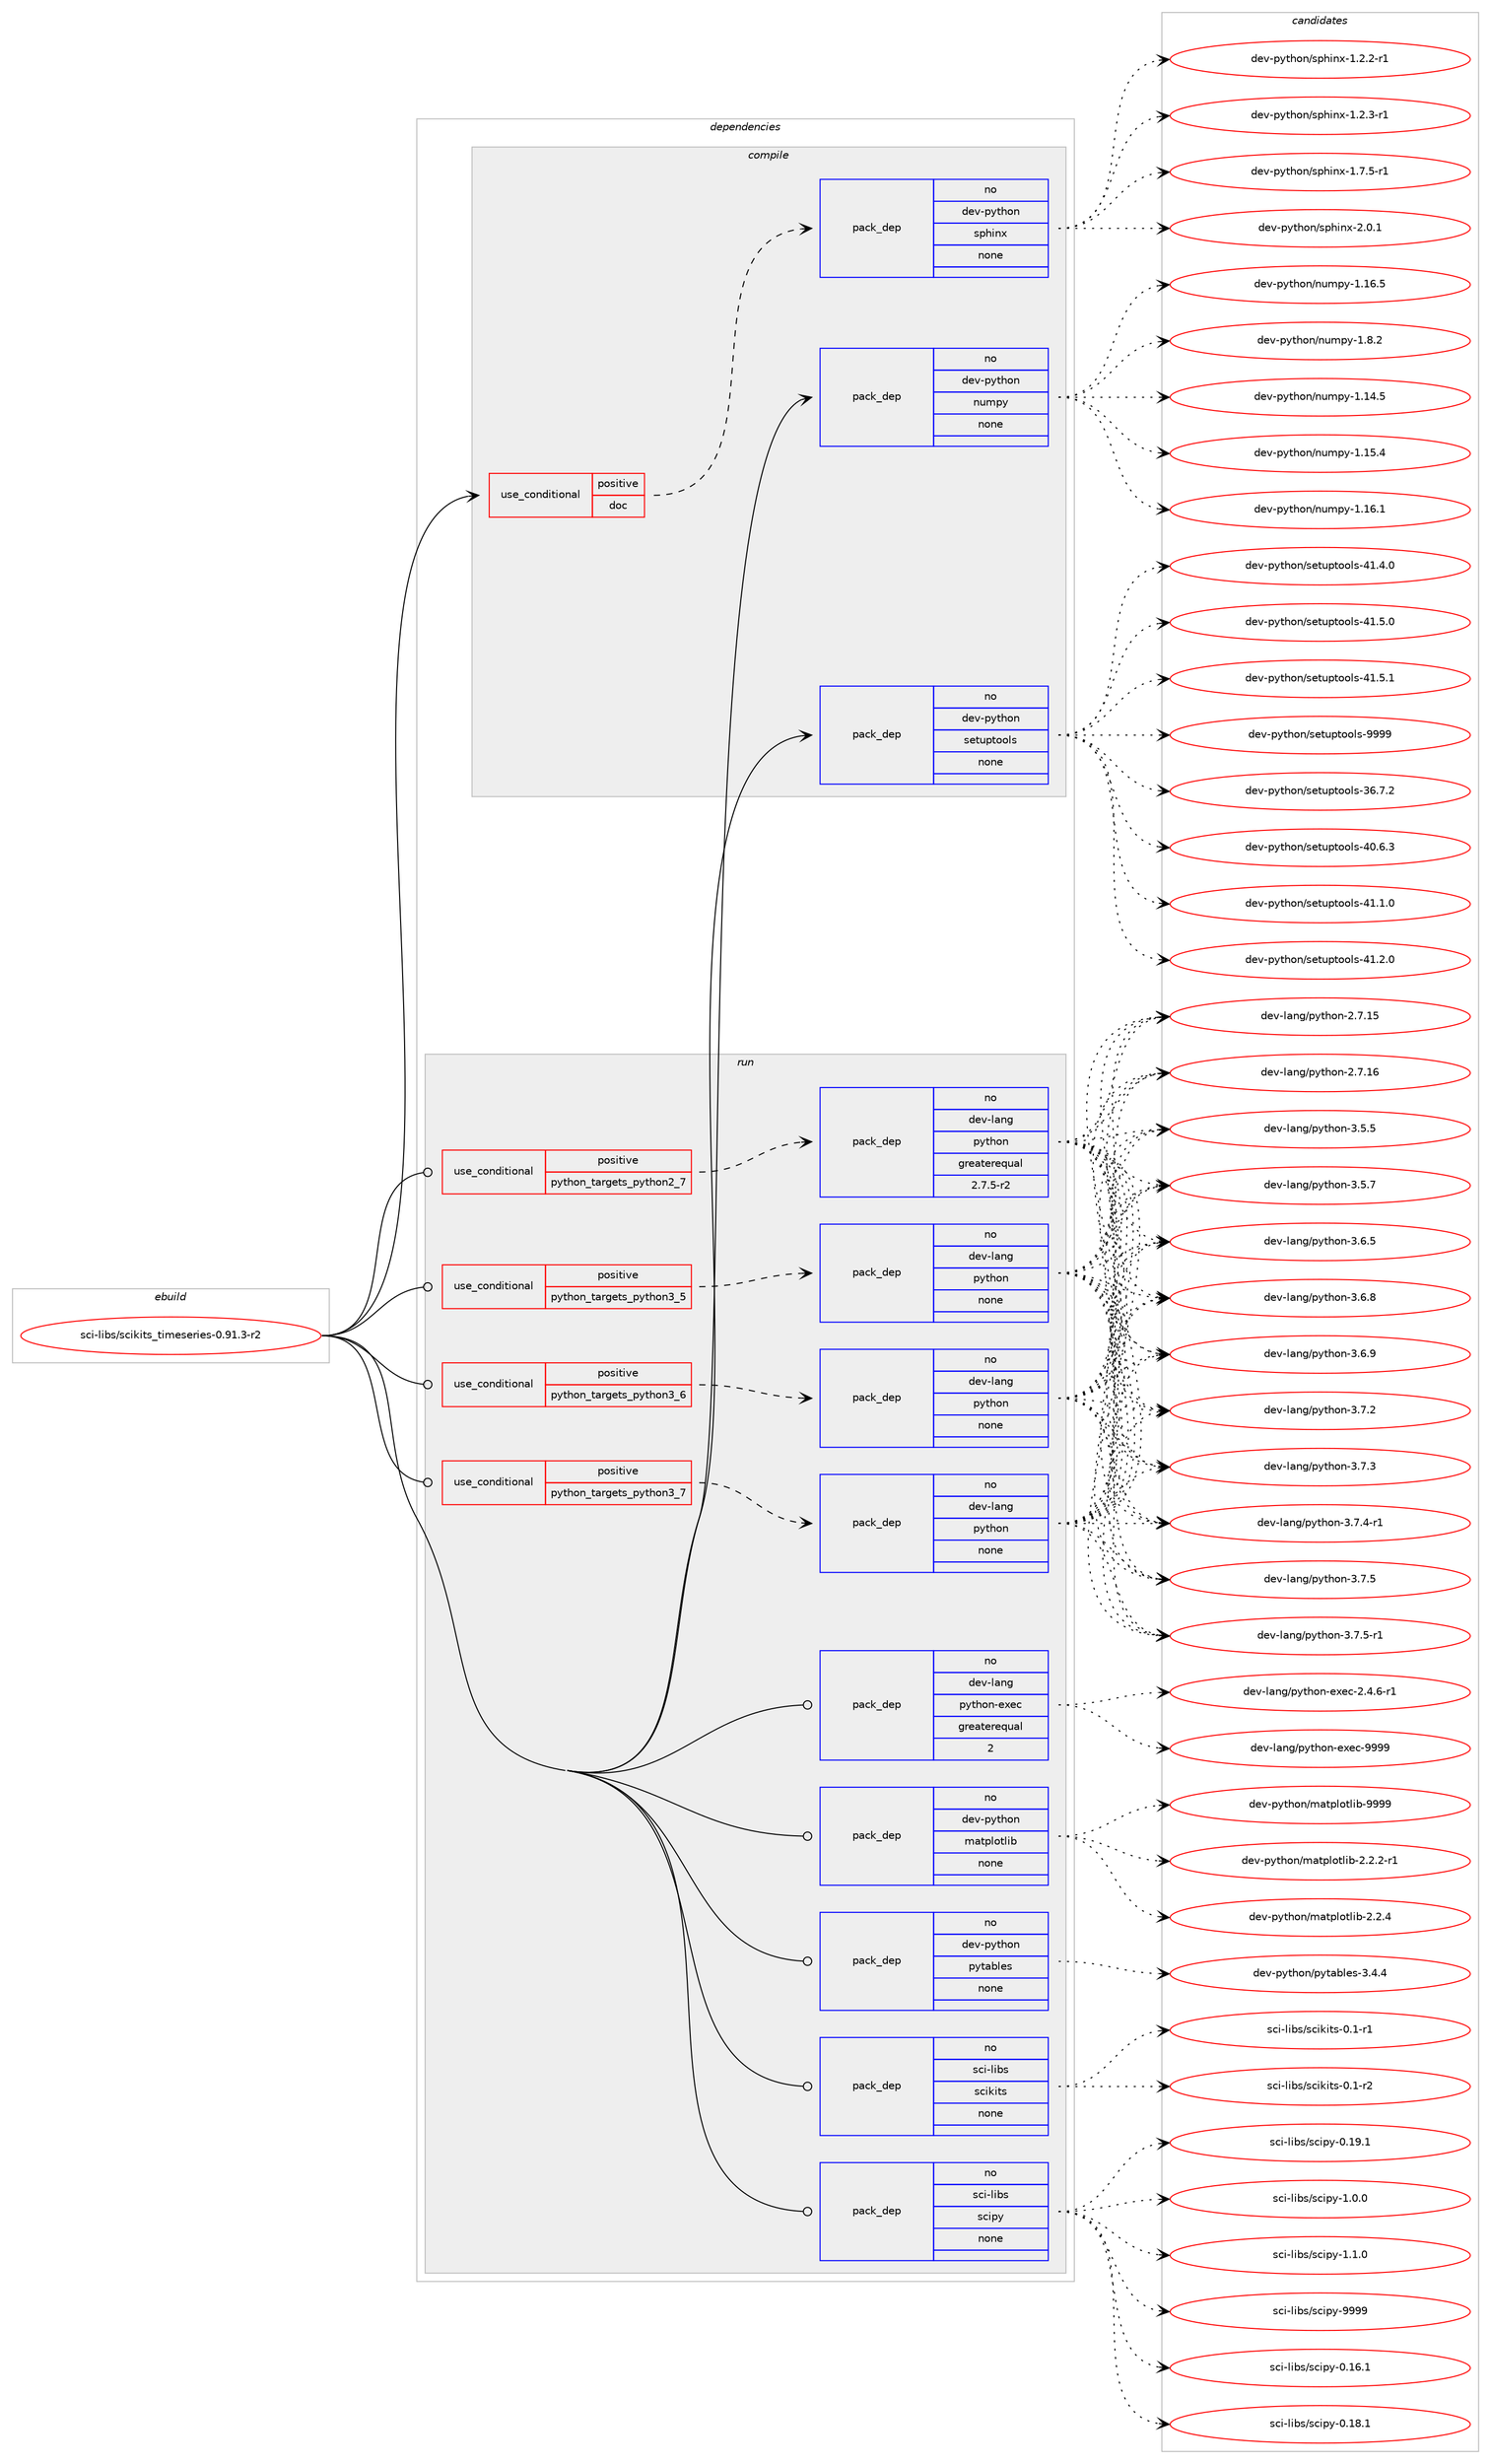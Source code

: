 digraph prolog {

# *************
# Graph options
# *************

newrank=true;
concentrate=true;
compound=true;
graph [rankdir=LR,fontname=Helvetica,fontsize=10,ranksep=1.5];#, ranksep=2.5, nodesep=0.2];
edge  [arrowhead=vee];
node  [fontname=Helvetica,fontsize=10];

# **********
# The ebuild
# **********

subgraph cluster_leftcol {
color=gray;
rank=same;
label=<<i>ebuild</i>>;
id [label="sci-libs/scikits_timeseries-0.91.3-r2", color=red, width=4, href="../sci-libs/scikits_timeseries-0.91.3-r2.svg"];
}

# ****************
# The dependencies
# ****************

subgraph cluster_midcol {
color=gray;
label=<<i>dependencies</i>>;
subgraph cluster_compile {
fillcolor="#eeeeee";
style=filled;
label=<<i>compile</i>>;
subgraph cond208721 {
dependency859590 [label=<<TABLE BORDER="0" CELLBORDER="1" CELLSPACING="0" CELLPADDING="4"><TR><TD ROWSPAN="3" CELLPADDING="10">use_conditional</TD></TR><TR><TD>positive</TD></TR><TR><TD>doc</TD></TR></TABLE>>, shape=none, color=red];
subgraph pack635680 {
dependency859591 [label=<<TABLE BORDER="0" CELLBORDER="1" CELLSPACING="0" CELLPADDING="4" WIDTH="220"><TR><TD ROWSPAN="6" CELLPADDING="30">pack_dep</TD></TR><TR><TD WIDTH="110">no</TD></TR><TR><TD>dev-python</TD></TR><TR><TD>sphinx</TD></TR><TR><TD>none</TD></TR><TR><TD></TD></TR></TABLE>>, shape=none, color=blue];
}
dependency859590:e -> dependency859591:w [weight=20,style="dashed",arrowhead="vee"];
}
id:e -> dependency859590:w [weight=20,style="solid",arrowhead="vee"];
subgraph pack635681 {
dependency859592 [label=<<TABLE BORDER="0" CELLBORDER="1" CELLSPACING="0" CELLPADDING="4" WIDTH="220"><TR><TD ROWSPAN="6" CELLPADDING="30">pack_dep</TD></TR><TR><TD WIDTH="110">no</TD></TR><TR><TD>dev-python</TD></TR><TR><TD>numpy</TD></TR><TR><TD>none</TD></TR><TR><TD></TD></TR></TABLE>>, shape=none, color=blue];
}
id:e -> dependency859592:w [weight=20,style="solid",arrowhead="vee"];
subgraph pack635682 {
dependency859593 [label=<<TABLE BORDER="0" CELLBORDER="1" CELLSPACING="0" CELLPADDING="4" WIDTH="220"><TR><TD ROWSPAN="6" CELLPADDING="30">pack_dep</TD></TR><TR><TD WIDTH="110">no</TD></TR><TR><TD>dev-python</TD></TR><TR><TD>setuptools</TD></TR><TR><TD>none</TD></TR><TR><TD></TD></TR></TABLE>>, shape=none, color=blue];
}
id:e -> dependency859593:w [weight=20,style="solid",arrowhead="vee"];
}
subgraph cluster_compileandrun {
fillcolor="#eeeeee";
style=filled;
label=<<i>compile and run</i>>;
}
subgraph cluster_run {
fillcolor="#eeeeee";
style=filled;
label=<<i>run</i>>;
subgraph cond208722 {
dependency859594 [label=<<TABLE BORDER="0" CELLBORDER="1" CELLSPACING="0" CELLPADDING="4"><TR><TD ROWSPAN="3" CELLPADDING="10">use_conditional</TD></TR><TR><TD>positive</TD></TR><TR><TD>python_targets_python2_7</TD></TR></TABLE>>, shape=none, color=red];
subgraph pack635683 {
dependency859595 [label=<<TABLE BORDER="0" CELLBORDER="1" CELLSPACING="0" CELLPADDING="4" WIDTH="220"><TR><TD ROWSPAN="6" CELLPADDING="30">pack_dep</TD></TR><TR><TD WIDTH="110">no</TD></TR><TR><TD>dev-lang</TD></TR><TR><TD>python</TD></TR><TR><TD>greaterequal</TD></TR><TR><TD>2.7.5-r2</TD></TR></TABLE>>, shape=none, color=blue];
}
dependency859594:e -> dependency859595:w [weight=20,style="dashed",arrowhead="vee"];
}
id:e -> dependency859594:w [weight=20,style="solid",arrowhead="odot"];
subgraph cond208723 {
dependency859596 [label=<<TABLE BORDER="0" CELLBORDER="1" CELLSPACING="0" CELLPADDING="4"><TR><TD ROWSPAN="3" CELLPADDING="10">use_conditional</TD></TR><TR><TD>positive</TD></TR><TR><TD>python_targets_python3_5</TD></TR></TABLE>>, shape=none, color=red];
subgraph pack635684 {
dependency859597 [label=<<TABLE BORDER="0" CELLBORDER="1" CELLSPACING="0" CELLPADDING="4" WIDTH="220"><TR><TD ROWSPAN="6" CELLPADDING="30">pack_dep</TD></TR><TR><TD WIDTH="110">no</TD></TR><TR><TD>dev-lang</TD></TR><TR><TD>python</TD></TR><TR><TD>none</TD></TR><TR><TD></TD></TR></TABLE>>, shape=none, color=blue];
}
dependency859596:e -> dependency859597:w [weight=20,style="dashed",arrowhead="vee"];
}
id:e -> dependency859596:w [weight=20,style="solid",arrowhead="odot"];
subgraph cond208724 {
dependency859598 [label=<<TABLE BORDER="0" CELLBORDER="1" CELLSPACING="0" CELLPADDING="4"><TR><TD ROWSPAN="3" CELLPADDING="10">use_conditional</TD></TR><TR><TD>positive</TD></TR><TR><TD>python_targets_python3_6</TD></TR></TABLE>>, shape=none, color=red];
subgraph pack635685 {
dependency859599 [label=<<TABLE BORDER="0" CELLBORDER="1" CELLSPACING="0" CELLPADDING="4" WIDTH="220"><TR><TD ROWSPAN="6" CELLPADDING="30">pack_dep</TD></TR><TR><TD WIDTH="110">no</TD></TR><TR><TD>dev-lang</TD></TR><TR><TD>python</TD></TR><TR><TD>none</TD></TR><TR><TD></TD></TR></TABLE>>, shape=none, color=blue];
}
dependency859598:e -> dependency859599:w [weight=20,style="dashed",arrowhead="vee"];
}
id:e -> dependency859598:w [weight=20,style="solid",arrowhead="odot"];
subgraph cond208725 {
dependency859600 [label=<<TABLE BORDER="0" CELLBORDER="1" CELLSPACING="0" CELLPADDING="4"><TR><TD ROWSPAN="3" CELLPADDING="10">use_conditional</TD></TR><TR><TD>positive</TD></TR><TR><TD>python_targets_python3_7</TD></TR></TABLE>>, shape=none, color=red];
subgraph pack635686 {
dependency859601 [label=<<TABLE BORDER="0" CELLBORDER="1" CELLSPACING="0" CELLPADDING="4" WIDTH="220"><TR><TD ROWSPAN="6" CELLPADDING="30">pack_dep</TD></TR><TR><TD WIDTH="110">no</TD></TR><TR><TD>dev-lang</TD></TR><TR><TD>python</TD></TR><TR><TD>none</TD></TR><TR><TD></TD></TR></TABLE>>, shape=none, color=blue];
}
dependency859600:e -> dependency859601:w [weight=20,style="dashed",arrowhead="vee"];
}
id:e -> dependency859600:w [weight=20,style="solid",arrowhead="odot"];
subgraph pack635687 {
dependency859602 [label=<<TABLE BORDER="0" CELLBORDER="1" CELLSPACING="0" CELLPADDING="4" WIDTH="220"><TR><TD ROWSPAN="6" CELLPADDING="30">pack_dep</TD></TR><TR><TD WIDTH="110">no</TD></TR><TR><TD>dev-lang</TD></TR><TR><TD>python-exec</TD></TR><TR><TD>greaterequal</TD></TR><TR><TD>2</TD></TR></TABLE>>, shape=none, color=blue];
}
id:e -> dependency859602:w [weight=20,style="solid",arrowhead="odot"];
subgraph pack635688 {
dependency859603 [label=<<TABLE BORDER="0" CELLBORDER="1" CELLSPACING="0" CELLPADDING="4" WIDTH="220"><TR><TD ROWSPAN="6" CELLPADDING="30">pack_dep</TD></TR><TR><TD WIDTH="110">no</TD></TR><TR><TD>dev-python</TD></TR><TR><TD>matplotlib</TD></TR><TR><TD>none</TD></TR><TR><TD></TD></TR></TABLE>>, shape=none, color=blue];
}
id:e -> dependency859603:w [weight=20,style="solid",arrowhead="odot"];
subgraph pack635689 {
dependency859604 [label=<<TABLE BORDER="0" CELLBORDER="1" CELLSPACING="0" CELLPADDING="4" WIDTH="220"><TR><TD ROWSPAN="6" CELLPADDING="30">pack_dep</TD></TR><TR><TD WIDTH="110">no</TD></TR><TR><TD>dev-python</TD></TR><TR><TD>pytables</TD></TR><TR><TD>none</TD></TR><TR><TD></TD></TR></TABLE>>, shape=none, color=blue];
}
id:e -> dependency859604:w [weight=20,style="solid",arrowhead="odot"];
subgraph pack635690 {
dependency859605 [label=<<TABLE BORDER="0" CELLBORDER="1" CELLSPACING="0" CELLPADDING="4" WIDTH="220"><TR><TD ROWSPAN="6" CELLPADDING="30">pack_dep</TD></TR><TR><TD WIDTH="110">no</TD></TR><TR><TD>sci-libs</TD></TR><TR><TD>scikits</TD></TR><TR><TD>none</TD></TR><TR><TD></TD></TR></TABLE>>, shape=none, color=blue];
}
id:e -> dependency859605:w [weight=20,style="solid",arrowhead="odot"];
subgraph pack635691 {
dependency859606 [label=<<TABLE BORDER="0" CELLBORDER="1" CELLSPACING="0" CELLPADDING="4" WIDTH="220"><TR><TD ROWSPAN="6" CELLPADDING="30">pack_dep</TD></TR><TR><TD WIDTH="110">no</TD></TR><TR><TD>sci-libs</TD></TR><TR><TD>scipy</TD></TR><TR><TD>none</TD></TR><TR><TD></TD></TR></TABLE>>, shape=none, color=blue];
}
id:e -> dependency859606:w [weight=20,style="solid",arrowhead="odot"];
}
}

# **************
# The candidates
# **************

subgraph cluster_choices {
rank=same;
color=gray;
label=<<i>candidates</i>>;

subgraph choice635680 {
color=black;
nodesep=1;
choice10010111845112121116104111110471151121041051101204549465046504511449 [label="dev-python/sphinx-1.2.2-r1", color=red, width=4,href="../dev-python/sphinx-1.2.2-r1.svg"];
choice10010111845112121116104111110471151121041051101204549465046514511449 [label="dev-python/sphinx-1.2.3-r1", color=red, width=4,href="../dev-python/sphinx-1.2.3-r1.svg"];
choice10010111845112121116104111110471151121041051101204549465546534511449 [label="dev-python/sphinx-1.7.5-r1", color=red, width=4,href="../dev-python/sphinx-1.7.5-r1.svg"];
choice1001011184511212111610411111047115112104105110120455046484649 [label="dev-python/sphinx-2.0.1", color=red, width=4,href="../dev-python/sphinx-2.0.1.svg"];
dependency859591:e -> choice10010111845112121116104111110471151121041051101204549465046504511449:w [style=dotted,weight="100"];
dependency859591:e -> choice10010111845112121116104111110471151121041051101204549465046514511449:w [style=dotted,weight="100"];
dependency859591:e -> choice10010111845112121116104111110471151121041051101204549465546534511449:w [style=dotted,weight="100"];
dependency859591:e -> choice1001011184511212111610411111047115112104105110120455046484649:w [style=dotted,weight="100"];
}
subgraph choice635681 {
color=black;
nodesep=1;
choice100101118451121211161041111104711011710911212145494649524653 [label="dev-python/numpy-1.14.5", color=red, width=4,href="../dev-python/numpy-1.14.5.svg"];
choice100101118451121211161041111104711011710911212145494649534652 [label="dev-python/numpy-1.15.4", color=red, width=4,href="../dev-python/numpy-1.15.4.svg"];
choice100101118451121211161041111104711011710911212145494649544649 [label="dev-python/numpy-1.16.1", color=red, width=4,href="../dev-python/numpy-1.16.1.svg"];
choice100101118451121211161041111104711011710911212145494649544653 [label="dev-python/numpy-1.16.5", color=red, width=4,href="../dev-python/numpy-1.16.5.svg"];
choice1001011184511212111610411111047110117109112121454946564650 [label="dev-python/numpy-1.8.2", color=red, width=4,href="../dev-python/numpy-1.8.2.svg"];
dependency859592:e -> choice100101118451121211161041111104711011710911212145494649524653:w [style=dotted,weight="100"];
dependency859592:e -> choice100101118451121211161041111104711011710911212145494649534652:w [style=dotted,weight="100"];
dependency859592:e -> choice100101118451121211161041111104711011710911212145494649544649:w [style=dotted,weight="100"];
dependency859592:e -> choice100101118451121211161041111104711011710911212145494649544653:w [style=dotted,weight="100"];
dependency859592:e -> choice1001011184511212111610411111047110117109112121454946564650:w [style=dotted,weight="100"];
}
subgraph choice635682 {
color=black;
nodesep=1;
choice100101118451121211161041111104711510111611711211611111110811545515446554650 [label="dev-python/setuptools-36.7.2", color=red, width=4,href="../dev-python/setuptools-36.7.2.svg"];
choice100101118451121211161041111104711510111611711211611111110811545524846544651 [label="dev-python/setuptools-40.6.3", color=red, width=4,href="../dev-python/setuptools-40.6.3.svg"];
choice100101118451121211161041111104711510111611711211611111110811545524946494648 [label="dev-python/setuptools-41.1.0", color=red, width=4,href="../dev-python/setuptools-41.1.0.svg"];
choice100101118451121211161041111104711510111611711211611111110811545524946504648 [label="dev-python/setuptools-41.2.0", color=red, width=4,href="../dev-python/setuptools-41.2.0.svg"];
choice100101118451121211161041111104711510111611711211611111110811545524946524648 [label="dev-python/setuptools-41.4.0", color=red, width=4,href="../dev-python/setuptools-41.4.0.svg"];
choice100101118451121211161041111104711510111611711211611111110811545524946534648 [label="dev-python/setuptools-41.5.0", color=red, width=4,href="../dev-python/setuptools-41.5.0.svg"];
choice100101118451121211161041111104711510111611711211611111110811545524946534649 [label="dev-python/setuptools-41.5.1", color=red, width=4,href="../dev-python/setuptools-41.5.1.svg"];
choice10010111845112121116104111110471151011161171121161111111081154557575757 [label="dev-python/setuptools-9999", color=red, width=4,href="../dev-python/setuptools-9999.svg"];
dependency859593:e -> choice100101118451121211161041111104711510111611711211611111110811545515446554650:w [style=dotted,weight="100"];
dependency859593:e -> choice100101118451121211161041111104711510111611711211611111110811545524846544651:w [style=dotted,weight="100"];
dependency859593:e -> choice100101118451121211161041111104711510111611711211611111110811545524946494648:w [style=dotted,weight="100"];
dependency859593:e -> choice100101118451121211161041111104711510111611711211611111110811545524946504648:w [style=dotted,weight="100"];
dependency859593:e -> choice100101118451121211161041111104711510111611711211611111110811545524946524648:w [style=dotted,weight="100"];
dependency859593:e -> choice100101118451121211161041111104711510111611711211611111110811545524946534648:w [style=dotted,weight="100"];
dependency859593:e -> choice100101118451121211161041111104711510111611711211611111110811545524946534649:w [style=dotted,weight="100"];
dependency859593:e -> choice10010111845112121116104111110471151011161171121161111111081154557575757:w [style=dotted,weight="100"];
}
subgraph choice635683 {
color=black;
nodesep=1;
choice10010111845108971101034711212111610411111045504655464953 [label="dev-lang/python-2.7.15", color=red, width=4,href="../dev-lang/python-2.7.15.svg"];
choice10010111845108971101034711212111610411111045504655464954 [label="dev-lang/python-2.7.16", color=red, width=4,href="../dev-lang/python-2.7.16.svg"];
choice100101118451089711010347112121116104111110455146534653 [label="dev-lang/python-3.5.5", color=red, width=4,href="../dev-lang/python-3.5.5.svg"];
choice100101118451089711010347112121116104111110455146534655 [label="dev-lang/python-3.5.7", color=red, width=4,href="../dev-lang/python-3.5.7.svg"];
choice100101118451089711010347112121116104111110455146544653 [label="dev-lang/python-3.6.5", color=red, width=4,href="../dev-lang/python-3.6.5.svg"];
choice100101118451089711010347112121116104111110455146544656 [label="dev-lang/python-3.6.8", color=red, width=4,href="../dev-lang/python-3.6.8.svg"];
choice100101118451089711010347112121116104111110455146544657 [label="dev-lang/python-3.6.9", color=red, width=4,href="../dev-lang/python-3.6.9.svg"];
choice100101118451089711010347112121116104111110455146554650 [label="dev-lang/python-3.7.2", color=red, width=4,href="../dev-lang/python-3.7.2.svg"];
choice100101118451089711010347112121116104111110455146554651 [label="dev-lang/python-3.7.3", color=red, width=4,href="../dev-lang/python-3.7.3.svg"];
choice1001011184510897110103471121211161041111104551465546524511449 [label="dev-lang/python-3.7.4-r1", color=red, width=4,href="../dev-lang/python-3.7.4-r1.svg"];
choice100101118451089711010347112121116104111110455146554653 [label="dev-lang/python-3.7.5", color=red, width=4,href="../dev-lang/python-3.7.5.svg"];
choice1001011184510897110103471121211161041111104551465546534511449 [label="dev-lang/python-3.7.5-r1", color=red, width=4,href="../dev-lang/python-3.7.5-r1.svg"];
dependency859595:e -> choice10010111845108971101034711212111610411111045504655464953:w [style=dotted,weight="100"];
dependency859595:e -> choice10010111845108971101034711212111610411111045504655464954:w [style=dotted,weight="100"];
dependency859595:e -> choice100101118451089711010347112121116104111110455146534653:w [style=dotted,weight="100"];
dependency859595:e -> choice100101118451089711010347112121116104111110455146534655:w [style=dotted,weight="100"];
dependency859595:e -> choice100101118451089711010347112121116104111110455146544653:w [style=dotted,weight="100"];
dependency859595:e -> choice100101118451089711010347112121116104111110455146544656:w [style=dotted,weight="100"];
dependency859595:e -> choice100101118451089711010347112121116104111110455146544657:w [style=dotted,weight="100"];
dependency859595:e -> choice100101118451089711010347112121116104111110455146554650:w [style=dotted,weight="100"];
dependency859595:e -> choice100101118451089711010347112121116104111110455146554651:w [style=dotted,weight="100"];
dependency859595:e -> choice1001011184510897110103471121211161041111104551465546524511449:w [style=dotted,weight="100"];
dependency859595:e -> choice100101118451089711010347112121116104111110455146554653:w [style=dotted,weight="100"];
dependency859595:e -> choice1001011184510897110103471121211161041111104551465546534511449:w [style=dotted,weight="100"];
}
subgraph choice635684 {
color=black;
nodesep=1;
choice10010111845108971101034711212111610411111045504655464953 [label="dev-lang/python-2.7.15", color=red, width=4,href="../dev-lang/python-2.7.15.svg"];
choice10010111845108971101034711212111610411111045504655464954 [label="dev-lang/python-2.7.16", color=red, width=4,href="../dev-lang/python-2.7.16.svg"];
choice100101118451089711010347112121116104111110455146534653 [label="dev-lang/python-3.5.5", color=red, width=4,href="../dev-lang/python-3.5.5.svg"];
choice100101118451089711010347112121116104111110455146534655 [label="dev-lang/python-3.5.7", color=red, width=4,href="../dev-lang/python-3.5.7.svg"];
choice100101118451089711010347112121116104111110455146544653 [label="dev-lang/python-3.6.5", color=red, width=4,href="../dev-lang/python-3.6.5.svg"];
choice100101118451089711010347112121116104111110455146544656 [label="dev-lang/python-3.6.8", color=red, width=4,href="../dev-lang/python-3.6.8.svg"];
choice100101118451089711010347112121116104111110455146544657 [label="dev-lang/python-3.6.9", color=red, width=4,href="../dev-lang/python-3.6.9.svg"];
choice100101118451089711010347112121116104111110455146554650 [label="dev-lang/python-3.7.2", color=red, width=4,href="../dev-lang/python-3.7.2.svg"];
choice100101118451089711010347112121116104111110455146554651 [label="dev-lang/python-3.7.3", color=red, width=4,href="../dev-lang/python-3.7.3.svg"];
choice1001011184510897110103471121211161041111104551465546524511449 [label="dev-lang/python-3.7.4-r1", color=red, width=4,href="../dev-lang/python-3.7.4-r1.svg"];
choice100101118451089711010347112121116104111110455146554653 [label="dev-lang/python-3.7.5", color=red, width=4,href="../dev-lang/python-3.7.5.svg"];
choice1001011184510897110103471121211161041111104551465546534511449 [label="dev-lang/python-3.7.5-r1", color=red, width=4,href="../dev-lang/python-3.7.5-r1.svg"];
dependency859597:e -> choice10010111845108971101034711212111610411111045504655464953:w [style=dotted,weight="100"];
dependency859597:e -> choice10010111845108971101034711212111610411111045504655464954:w [style=dotted,weight="100"];
dependency859597:e -> choice100101118451089711010347112121116104111110455146534653:w [style=dotted,weight="100"];
dependency859597:e -> choice100101118451089711010347112121116104111110455146534655:w [style=dotted,weight="100"];
dependency859597:e -> choice100101118451089711010347112121116104111110455146544653:w [style=dotted,weight="100"];
dependency859597:e -> choice100101118451089711010347112121116104111110455146544656:w [style=dotted,weight="100"];
dependency859597:e -> choice100101118451089711010347112121116104111110455146544657:w [style=dotted,weight="100"];
dependency859597:e -> choice100101118451089711010347112121116104111110455146554650:w [style=dotted,weight="100"];
dependency859597:e -> choice100101118451089711010347112121116104111110455146554651:w [style=dotted,weight="100"];
dependency859597:e -> choice1001011184510897110103471121211161041111104551465546524511449:w [style=dotted,weight="100"];
dependency859597:e -> choice100101118451089711010347112121116104111110455146554653:w [style=dotted,weight="100"];
dependency859597:e -> choice1001011184510897110103471121211161041111104551465546534511449:w [style=dotted,weight="100"];
}
subgraph choice635685 {
color=black;
nodesep=1;
choice10010111845108971101034711212111610411111045504655464953 [label="dev-lang/python-2.7.15", color=red, width=4,href="../dev-lang/python-2.7.15.svg"];
choice10010111845108971101034711212111610411111045504655464954 [label="dev-lang/python-2.7.16", color=red, width=4,href="../dev-lang/python-2.7.16.svg"];
choice100101118451089711010347112121116104111110455146534653 [label="dev-lang/python-3.5.5", color=red, width=4,href="../dev-lang/python-3.5.5.svg"];
choice100101118451089711010347112121116104111110455146534655 [label="dev-lang/python-3.5.7", color=red, width=4,href="../dev-lang/python-3.5.7.svg"];
choice100101118451089711010347112121116104111110455146544653 [label="dev-lang/python-3.6.5", color=red, width=4,href="../dev-lang/python-3.6.5.svg"];
choice100101118451089711010347112121116104111110455146544656 [label="dev-lang/python-3.6.8", color=red, width=4,href="../dev-lang/python-3.6.8.svg"];
choice100101118451089711010347112121116104111110455146544657 [label="dev-lang/python-3.6.9", color=red, width=4,href="../dev-lang/python-3.6.9.svg"];
choice100101118451089711010347112121116104111110455146554650 [label="dev-lang/python-3.7.2", color=red, width=4,href="../dev-lang/python-3.7.2.svg"];
choice100101118451089711010347112121116104111110455146554651 [label="dev-lang/python-3.7.3", color=red, width=4,href="../dev-lang/python-3.7.3.svg"];
choice1001011184510897110103471121211161041111104551465546524511449 [label="dev-lang/python-3.7.4-r1", color=red, width=4,href="../dev-lang/python-3.7.4-r1.svg"];
choice100101118451089711010347112121116104111110455146554653 [label="dev-lang/python-3.7.5", color=red, width=4,href="../dev-lang/python-3.7.5.svg"];
choice1001011184510897110103471121211161041111104551465546534511449 [label="dev-lang/python-3.7.5-r1", color=red, width=4,href="../dev-lang/python-3.7.5-r1.svg"];
dependency859599:e -> choice10010111845108971101034711212111610411111045504655464953:w [style=dotted,weight="100"];
dependency859599:e -> choice10010111845108971101034711212111610411111045504655464954:w [style=dotted,weight="100"];
dependency859599:e -> choice100101118451089711010347112121116104111110455146534653:w [style=dotted,weight="100"];
dependency859599:e -> choice100101118451089711010347112121116104111110455146534655:w [style=dotted,weight="100"];
dependency859599:e -> choice100101118451089711010347112121116104111110455146544653:w [style=dotted,weight="100"];
dependency859599:e -> choice100101118451089711010347112121116104111110455146544656:w [style=dotted,weight="100"];
dependency859599:e -> choice100101118451089711010347112121116104111110455146544657:w [style=dotted,weight="100"];
dependency859599:e -> choice100101118451089711010347112121116104111110455146554650:w [style=dotted,weight="100"];
dependency859599:e -> choice100101118451089711010347112121116104111110455146554651:w [style=dotted,weight="100"];
dependency859599:e -> choice1001011184510897110103471121211161041111104551465546524511449:w [style=dotted,weight="100"];
dependency859599:e -> choice100101118451089711010347112121116104111110455146554653:w [style=dotted,weight="100"];
dependency859599:e -> choice1001011184510897110103471121211161041111104551465546534511449:w [style=dotted,weight="100"];
}
subgraph choice635686 {
color=black;
nodesep=1;
choice10010111845108971101034711212111610411111045504655464953 [label="dev-lang/python-2.7.15", color=red, width=4,href="../dev-lang/python-2.7.15.svg"];
choice10010111845108971101034711212111610411111045504655464954 [label="dev-lang/python-2.7.16", color=red, width=4,href="../dev-lang/python-2.7.16.svg"];
choice100101118451089711010347112121116104111110455146534653 [label="dev-lang/python-3.5.5", color=red, width=4,href="../dev-lang/python-3.5.5.svg"];
choice100101118451089711010347112121116104111110455146534655 [label="dev-lang/python-3.5.7", color=red, width=4,href="../dev-lang/python-3.5.7.svg"];
choice100101118451089711010347112121116104111110455146544653 [label="dev-lang/python-3.6.5", color=red, width=4,href="../dev-lang/python-3.6.5.svg"];
choice100101118451089711010347112121116104111110455146544656 [label="dev-lang/python-3.6.8", color=red, width=4,href="../dev-lang/python-3.6.8.svg"];
choice100101118451089711010347112121116104111110455146544657 [label="dev-lang/python-3.6.9", color=red, width=4,href="../dev-lang/python-3.6.9.svg"];
choice100101118451089711010347112121116104111110455146554650 [label="dev-lang/python-3.7.2", color=red, width=4,href="../dev-lang/python-3.7.2.svg"];
choice100101118451089711010347112121116104111110455146554651 [label="dev-lang/python-3.7.3", color=red, width=4,href="../dev-lang/python-3.7.3.svg"];
choice1001011184510897110103471121211161041111104551465546524511449 [label="dev-lang/python-3.7.4-r1", color=red, width=4,href="../dev-lang/python-3.7.4-r1.svg"];
choice100101118451089711010347112121116104111110455146554653 [label="dev-lang/python-3.7.5", color=red, width=4,href="../dev-lang/python-3.7.5.svg"];
choice1001011184510897110103471121211161041111104551465546534511449 [label="dev-lang/python-3.7.5-r1", color=red, width=4,href="../dev-lang/python-3.7.5-r1.svg"];
dependency859601:e -> choice10010111845108971101034711212111610411111045504655464953:w [style=dotted,weight="100"];
dependency859601:e -> choice10010111845108971101034711212111610411111045504655464954:w [style=dotted,weight="100"];
dependency859601:e -> choice100101118451089711010347112121116104111110455146534653:w [style=dotted,weight="100"];
dependency859601:e -> choice100101118451089711010347112121116104111110455146534655:w [style=dotted,weight="100"];
dependency859601:e -> choice100101118451089711010347112121116104111110455146544653:w [style=dotted,weight="100"];
dependency859601:e -> choice100101118451089711010347112121116104111110455146544656:w [style=dotted,weight="100"];
dependency859601:e -> choice100101118451089711010347112121116104111110455146544657:w [style=dotted,weight="100"];
dependency859601:e -> choice100101118451089711010347112121116104111110455146554650:w [style=dotted,weight="100"];
dependency859601:e -> choice100101118451089711010347112121116104111110455146554651:w [style=dotted,weight="100"];
dependency859601:e -> choice1001011184510897110103471121211161041111104551465546524511449:w [style=dotted,weight="100"];
dependency859601:e -> choice100101118451089711010347112121116104111110455146554653:w [style=dotted,weight="100"];
dependency859601:e -> choice1001011184510897110103471121211161041111104551465546534511449:w [style=dotted,weight="100"];
}
subgraph choice635687 {
color=black;
nodesep=1;
choice10010111845108971101034711212111610411111045101120101994550465246544511449 [label="dev-lang/python-exec-2.4.6-r1", color=red, width=4,href="../dev-lang/python-exec-2.4.6-r1.svg"];
choice10010111845108971101034711212111610411111045101120101994557575757 [label="dev-lang/python-exec-9999", color=red, width=4,href="../dev-lang/python-exec-9999.svg"];
dependency859602:e -> choice10010111845108971101034711212111610411111045101120101994550465246544511449:w [style=dotted,weight="100"];
dependency859602:e -> choice10010111845108971101034711212111610411111045101120101994557575757:w [style=dotted,weight="100"];
}
subgraph choice635688 {
color=black;
nodesep=1;
choice100101118451121211161041111104710997116112108111116108105984550465046504511449 [label="dev-python/matplotlib-2.2.2-r1", color=red, width=4,href="../dev-python/matplotlib-2.2.2-r1.svg"];
choice10010111845112121116104111110471099711611210811111610810598455046504652 [label="dev-python/matplotlib-2.2.4", color=red, width=4,href="../dev-python/matplotlib-2.2.4.svg"];
choice100101118451121211161041111104710997116112108111116108105984557575757 [label="dev-python/matplotlib-9999", color=red, width=4,href="../dev-python/matplotlib-9999.svg"];
dependency859603:e -> choice100101118451121211161041111104710997116112108111116108105984550465046504511449:w [style=dotted,weight="100"];
dependency859603:e -> choice10010111845112121116104111110471099711611210811111610810598455046504652:w [style=dotted,weight="100"];
dependency859603:e -> choice100101118451121211161041111104710997116112108111116108105984557575757:w [style=dotted,weight="100"];
}
subgraph choice635689 {
color=black;
nodesep=1;
choice10010111845112121116104111110471121211169798108101115455146524652 [label="dev-python/pytables-3.4.4", color=red, width=4,href="../dev-python/pytables-3.4.4.svg"];
dependency859604:e -> choice10010111845112121116104111110471121211169798108101115455146524652:w [style=dotted,weight="100"];
}
subgraph choice635690 {
color=black;
nodesep=1;
choice1159910545108105981154711599105107105116115454846494511449 [label="sci-libs/scikits-0.1-r1", color=red, width=4,href="../sci-libs/scikits-0.1-r1.svg"];
choice1159910545108105981154711599105107105116115454846494511450 [label="sci-libs/scikits-0.1-r2", color=red, width=4,href="../sci-libs/scikits-0.1-r2.svg"];
dependency859605:e -> choice1159910545108105981154711599105107105116115454846494511449:w [style=dotted,weight="100"];
dependency859605:e -> choice1159910545108105981154711599105107105116115454846494511450:w [style=dotted,weight="100"];
}
subgraph choice635691 {
color=black;
nodesep=1;
choice115991054510810598115471159910511212145484649544649 [label="sci-libs/scipy-0.16.1", color=red, width=4,href="../sci-libs/scipy-0.16.1.svg"];
choice115991054510810598115471159910511212145484649564649 [label="sci-libs/scipy-0.18.1", color=red, width=4,href="../sci-libs/scipy-0.18.1.svg"];
choice115991054510810598115471159910511212145484649574649 [label="sci-libs/scipy-0.19.1", color=red, width=4,href="../sci-libs/scipy-0.19.1.svg"];
choice1159910545108105981154711599105112121454946484648 [label="sci-libs/scipy-1.0.0", color=red, width=4,href="../sci-libs/scipy-1.0.0.svg"];
choice1159910545108105981154711599105112121454946494648 [label="sci-libs/scipy-1.1.0", color=red, width=4,href="../sci-libs/scipy-1.1.0.svg"];
choice11599105451081059811547115991051121214557575757 [label="sci-libs/scipy-9999", color=red, width=4,href="../sci-libs/scipy-9999.svg"];
dependency859606:e -> choice115991054510810598115471159910511212145484649544649:w [style=dotted,weight="100"];
dependency859606:e -> choice115991054510810598115471159910511212145484649564649:w [style=dotted,weight="100"];
dependency859606:e -> choice115991054510810598115471159910511212145484649574649:w [style=dotted,weight="100"];
dependency859606:e -> choice1159910545108105981154711599105112121454946484648:w [style=dotted,weight="100"];
dependency859606:e -> choice1159910545108105981154711599105112121454946494648:w [style=dotted,weight="100"];
dependency859606:e -> choice11599105451081059811547115991051121214557575757:w [style=dotted,weight="100"];
}
}

}
